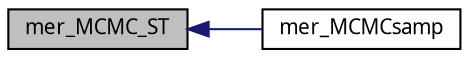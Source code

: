 digraph G
{
  edge [fontname="FreeSans.ttf",fontsize=10,labelfontname="FreeSans.ttf",labelfontsize=10];
  node [fontname="FreeSans.ttf",fontsize=10,shape=record];
  rankdir=LR;
  Node1 [label="mer_MCMC_ST",height=0.2,width=0.4,color="black", fillcolor="grey75", style="filled" fontcolor="black"];
  Node1 -> Node2 [dir=back,color="midnightblue",fontsize=10,style="solid",fontname="FreeSans.ttf"];
  Node2 [label="mer_MCMCsamp",height=0.2,width=0.4,color="black", fillcolor="white", style="filled",URL="$lmer_8h.html#edec83b72f0c3437d9b10daf5120aa2b",tooltip="Generate a Markov-Chain Monte Carlo sample from a fitted linear mixed model."];
}
